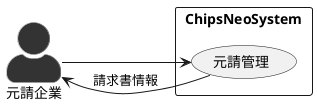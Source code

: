 @startuml 元請企業

left to right direction
skinparam actorStyle awesome
skinparam actor {
    BackgroundColor #333333
    BorderColor #999999
}
actor 元請企業 as prime_contractor

rectangle ChipsNeoSystem {
    usecase "元請管理" as prime
}

prime_contractor --> prime
prime --> prime_contractor :請求書情報
@enduml

